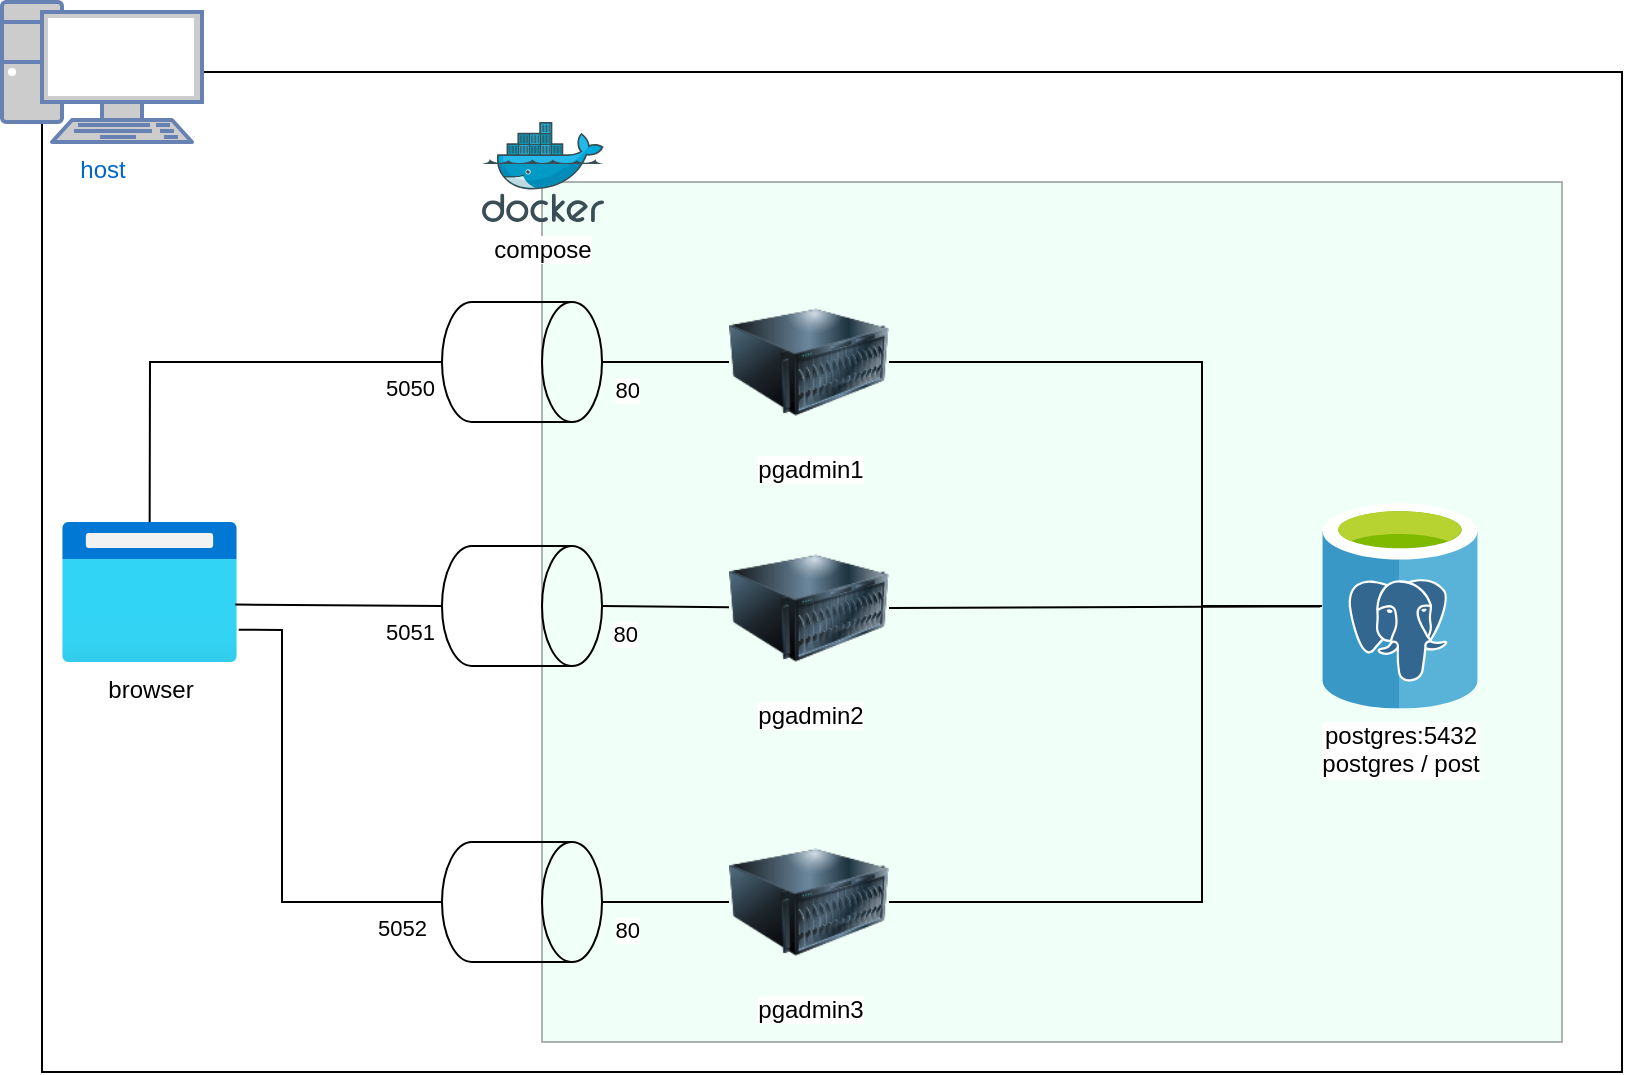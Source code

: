 <mxfile version="20.2.5"><diagram id="YI5tZ3J1dkBAkRPo44fP" name="ページ1"><mxGraphModel dx="1058" dy="2971" grid="1" gridSize="10" guides="1" tooltips="1" connect="1" arrows="1" fold="1" page="1" pageScale="1" pageWidth="827" pageHeight="583" math="0" shadow="0"><root><mxCell id="0"/><mxCell id="1" parent="0"/><mxCell id="ZjZ6tUaesva7MJj_6xMt-2" value="" style="rounded=0;whiteSpace=wrap;html=1;fillColor=none;" vertex="1" parent="1"><mxGeometry x="30" y="55" width="790" height="500" as="geometry"/></mxCell><mxCell id="ZjZ6tUaesva7MJj_6xMt-1" value="host" style="fontColor=#0066CC;verticalAlign=top;verticalLabelPosition=bottom;labelPosition=center;align=center;html=1;outlineConnect=0;fillColor=#CCCCCC;strokeColor=#6881B3;gradientColor=none;gradientDirection=north;strokeWidth=2;shape=mxgraph.networks.pc;" vertex="1" parent="1"><mxGeometry x="10" y="20" width="100" height="70" as="geometry"/></mxCell><mxCell id="ZjZ6tUaesva7MJj_6xMt-6" value="browser" style="aspect=fixed;html=1;points=[];align=center;image;fontSize=12;image=img/lib/azure2/general/Browser.svg;fillColor=none;" vertex="1" parent="1"><mxGeometry x="40" y="280" width="87.5" height="70" as="geometry"/></mxCell><mxCell id="ZjZ6tUaesva7MJj_6xMt-8" value="" style="rounded=0;whiteSpace=wrap;html=1;fillColor=#CCFFE6;opacity=30;" vertex="1" parent="1"><mxGeometry x="280" y="110" width="510" height="430" as="geometry"/></mxCell><mxCell id="ZjZ6tUaesva7MJj_6xMt-7" value="compose" style="sketch=0;aspect=fixed;html=1;points=[];align=center;image;fontSize=12;image=img/lib/mscae/Docker.svg;fillColor=none;" vertex="1" parent="1"><mxGeometry x="250" y="80" width="60.98" height="50" as="geometry"/></mxCell><mxCell id="ZjZ6tUaesva7MJj_6xMt-9" value="postgres:5432&lt;br&gt;postgres / post" style="sketch=0;aspect=fixed;html=1;points=[];align=center;image;fontSize=12;image=img/lib/mscae/Azure_Database_for_PostgreSQL_servers.svg;fillColor=none;" vertex="1" parent="1"><mxGeometry x="670" y="270.68" width="78" height="102.63" as="geometry"/></mxCell><mxCell id="ZjZ6tUaesva7MJj_6xMt-10" value="pgadmin1" style="image;html=1;image=img/lib/clip_art/computers/Server_128x128.png;fillColor=none;" vertex="1" parent="1"><mxGeometry x="373.5" y="160" width="80" height="80" as="geometry"/></mxCell><mxCell id="ZjZ6tUaesva7MJj_6xMt-11" value="pgadmin2" style="image;html=1;image=img/lib/clip_art/computers/Server_128x128.png;fillColor=none;" vertex="1" parent="1"><mxGeometry x="373.5" y="283" width="80" height="80" as="geometry"/></mxCell><mxCell id="ZjZ6tUaesva7MJj_6xMt-12" value="pgadmin3" style="image;html=1;image=img/lib/clip_art/computers/Server_128x128.png;fillColor=none;" vertex="1" parent="1"><mxGeometry x="373.5" y="430" width="80" height="80" as="geometry"/></mxCell><mxCell id="ZjZ6tUaesva7MJj_6xMt-13" value="" style="shape=cylinder3;whiteSpace=wrap;html=1;boundedLbl=1;backgroundOutline=1;size=15;fillColor=none;rotation=90;" vertex="1" parent="1"><mxGeometry x="240" y="160" width="60" height="80" as="geometry"/></mxCell><mxCell id="ZjZ6tUaesva7MJj_6xMt-14" value="" style="endArrow=none;html=1;rounded=0;entryX=0;entryY=0.5;entryDx=0;entryDy=0;exitX=0.5;exitY=0;exitDx=0;exitDy=0;exitPerimeter=0;" edge="1" parent="1" source="ZjZ6tUaesva7MJj_6xMt-13" target="ZjZ6tUaesva7MJj_6xMt-10"><mxGeometry width="50" height="50" relative="1" as="geometry"><mxPoint x="140" y="350" as="sourcePoint"/><mxPoint x="190" y="300" as="targetPoint"/></mxGeometry></mxCell><mxCell id="ZjZ6tUaesva7MJj_6xMt-15" value="80" style="edgeLabel;html=1;align=right;verticalAlign=top;resizable=0;points=[];" vertex="1" connectable="0" parent="ZjZ6tUaesva7MJj_6xMt-14"><mxGeometry x="-0.396" y="-1" relative="1" as="geometry"><mxPoint as="offset"/></mxGeometry></mxCell><mxCell id="ZjZ6tUaesva7MJj_6xMt-16" value="" style="endArrow=none;html=1;rounded=0;entryX=0.5;entryY=1;entryDx=0;entryDy=0;entryPerimeter=0;" edge="1" parent="1" source="ZjZ6tUaesva7MJj_6xMt-6" target="ZjZ6tUaesva7MJj_6xMt-13"><mxGeometry width="50" height="50" relative="1" as="geometry"><mxPoint x="150" y="250" as="sourcePoint"/><mxPoint x="200" y="200" as="targetPoint"/><Array as="points"><mxPoint x="84" y="200"/></Array></mxGeometry></mxCell><mxCell id="ZjZ6tUaesva7MJj_6xMt-17" value="5050" style="edgeLabel;html=1;align=left;verticalAlign=top;resizable=0;points=[];labelPosition=right;verticalLabelPosition=middle;" vertex="1" connectable="0" parent="ZjZ6tUaesva7MJj_6xMt-16"><mxGeometry x="0.432" y="-1" relative="1" as="geometry"><mxPoint x="34" y="-1" as="offset"/></mxGeometry></mxCell><mxCell id="ZjZ6tUaesva7MJj_6xMt-18" value="" style="shape=cylinder3;whiteSpace=wrap;html=1;boundedLbl=1;backgroundOutline=1;size=15;fillColor=none;rotation=90;" vertex="1" parent="1"><mxGeometry x="240" y="282" width="60" height="80" as="geometry"/></mxCell><mxCell id="ZjZ6tUaesva7MJj_6xMt-19" value="" style="shape=cylinder3;whiteSpace=wrap;html=1;boundedLbl=1;backgroundOutline=1;size=15;fillColor=none;rotation=90;" vertex="1" parent="1"><mxGeometry x="240" y="430" width="60" height="80" as="geometry"/></mxCell><mxCell id="ZjZ6tUaesva7MJj_6xMt-20" value="" style="endArrow=none;html=1;rounded=0;exitX=0.5;exitY=0;exitDx=0;exitDy=0;exitPerimeter=0;" edge="1" parent="1" source="ZjZ6tUaesva7MJj_6xMt-18" target="ZjZ6tUaesva7MJj_6xMt-11"><mxGeometry width="50" height="50" relative="1" as="geometry"><mxPoint x="320" y="210" as="sourcePoint"/><mxPoint x="380" y="220" as="targetPoint"/></mxGeometry></mxCell><mxCell id="ZjZ6tUaesva7MJj_6xMt-21" value="80" style="edgeLabel;html=1;align=right;verticalAlign=top;resizable=0;points=[];" vertex="1" connectable="0" parent="ZjZ6tUaesva7MJj_6xMt-20"><mxGeometry x="-0.396" y="-1" relative="1" as="geometry"><mxPoint as="offset"/></mxGeometry></mxCell><mxCell id="ZjZ6tUaesva7MJj_6xMt-22" value="" style="endArrow=none;html=1;rounded=0;exitX=0.5;exitY=0;exitDx=0;exitDy=0;exitPerimeter=0;entryX=0;entryY=0.5;entryDx=0;entryDy=0;" edge="1" parent="1" source="ZjZ6tUaesva7MJj_6xMt-19" target="ZjZ6tUaesva7MJj_6xMt-12"><mxGeometry width="50" height="50" relative="1" as="geometry"><mxPoint x="320" y="335" as="sourcePoint"/><mxPoint x="383.5" y="335" as="targetPoint"/></mxGeometry></mxCell><mxCell id="ZjZ6tUaesva7MJj_6xMt-23" value="80" style="edgeLabel;html=1;align=right;verticalAlign=top;resizable=0;points=[];" vertex="1" connectable="0" parent="ZjZ6tUaesva7MJj_6xMt-22"><mxGeometry x="-0.396" y="-1" relative="1" as="geometry"><mxPoint as="offset"/></mxGeometry></mxCell><mxCell id="ZjZ6tUaesva7MJj_6xMt-24" value="" style="endArrow=none;html=1;rounded=0;entryX=0.5;entryY=1;entryDx=0;entryDy=0;entryPerimeter=0;exitX=1.01;exitY=0.769;exitDx=0;exitDy=0;exitPerimeter=0;" edge="1" parent="1" source="ZjZ6tUaesva7MJj_6xMt-6" target="ZjZ6tUaesva7MJj_6xMt-19"><mxGeometry width="50" height="50" relative="1" as="geometry"><mxPoint x="59.996" y="530" as="sourcePoint"/><mxPoint x="206.17" y="450" as="targetPoint"/><Array as="points"><mxPoint x="150" y="334"/><mxPoint x="150" y="470"/></Array></mxGeometry></mxCell><mxCell id="ZjZ6tUaesva7MJj_6xMt-25" value="5052" style="edgeLabel;html=1;align=left;verticalAlign=top;resizable=0;points=[];labelPosition=right;verticalLabelPosition=middle;" vertex="1" connectable="0" parent="ZjZ6tUaesva7MJj_6xMt-24"><mxGeometry x="0.432" y="-1" relative="1" as="geometry"><mxPoint x="34" y="-1" as="offset"/></mxGeometry></mxCell><mxCell id="ZjZ6tUaesva7MJj_6xMt-26" value="" style="endArrow=none;html=1;rounded=0;entryX=0.5;entryY=1;entryDx=0;entryDy=0;entryPerimeter=0;exitX=0.99;exitY=0.59;exitDx=0;exitDy=0;exitPerimeter=0;" edge="1" parent="1" source="ZjZ6tUaesva7MJj_6xMt-6" target="ZjZ6tUaesva7MJj_6xMt-18"><mxGeometry width="50" height="50" relative="1" as="geometry"><mxPoint x="93.826" y="290" as="sourcePoint"/><mxPoint x="240" y="210" as="targetPoint"/><Array as="points"/></mxGeometry></mxCell><mxCell id="ZjZ6tUaesva7MJj_6xMt-27" value="5051" style="edgeLabel;html=1;align=left;verticalAlign=top;resizable=0;points=[];labelPosition=right;verticalLabelPosition=middle;" vertex="1" connectable="0" parent="ZjZ6tUaesva7MJj_6xMt-26"><mxGeometry x="0.432" y="-1" relative="1" as="geometry"><mxPoint x="-1" y="-1" as="offset"/></mxGeometry></mxCell><mxCell id="ZjZ6tUaesva7MJj_6xMt-28" value="" style="endArrow=none;html=1;rounded=0;exitX=1;exitY=0.5;exitDx=0;exitDy=0;" edge="1" parent="1" source="ZjZ6tUaesva7MJj_6xMt-10"><mxGeometry width="50" height="50" relative="1" as="geometry"><mxPoint x="550" y="220" as="sourcePoint"/><mxPoint x="670" y="322" as="targetPoint"/><Array as="points"><mxPoint x="610" y="200"/><mxPoint x="610" y="322"/></Array></mxGeometry></mxCell><mxCell id="ZjZ6tUaesva7MJj_6xMt-29" value="" style="endArrow=none;html=1;rounded=0;exitX=1;exitY=0.5;exitDx=0;exitDy=0;entryX=-0.011;entryY=0.502;entryDx=0;entryDy=0;entryPerimeter=0;" edge="1" parent="1" source="ZjZ6tUaesva7MJj_6xMt-11" target="ZjZ6tUaesva7MJj_6xMt-9"><mxGeometry width="50" height="50" relative="1" as="geometry"><mxPoint x="530" y="400" as="sourcePoint"/><mxPoint x="580" y="350" as="targetPoint"/></mxGeometry></mxCell><mxCell id="ZjZ6tUaesva7MJj_6xMt-30" value="" style="endArrow=none;html=1;rounded=0;exitX=1;exitY=0.5;exitDx=0;exitDy=0;" edge="1" parent="1" source="ZjZ6tUaesva7MJj_6xMt-12"><mxGeometry width="50" height="50" relative="1" as="geometry"><mxPoint x="530" y="470" as="sourcePoint"/><mxPoint x="670" y="322" as="targetPoint"/><Array as="points"><mxPoint x="610" y="470"/><mxPoint x="610" y="322"/></Array></mxGeometry></mxCell></root></mxGraphModel></diagram></mxfile>